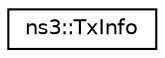 digraph "Graphical Class Hierarchy"
{
 // LATEX_PDF_SIZE
  edge [fontname="Helvetica",fontsize="10",labelfontname="Helvetica",labelfontsize="10"];
  node [fontname="Helvetica",fontsize="10",shape=record];
  rankdir="LR";
  Node0 [label="ns3::TxInfo",height=0.2,width=0.4,color="black", fillcolor="white", style="filled",URL="$structns3_1_1_tx_info.html",tooltip=" "];
}
